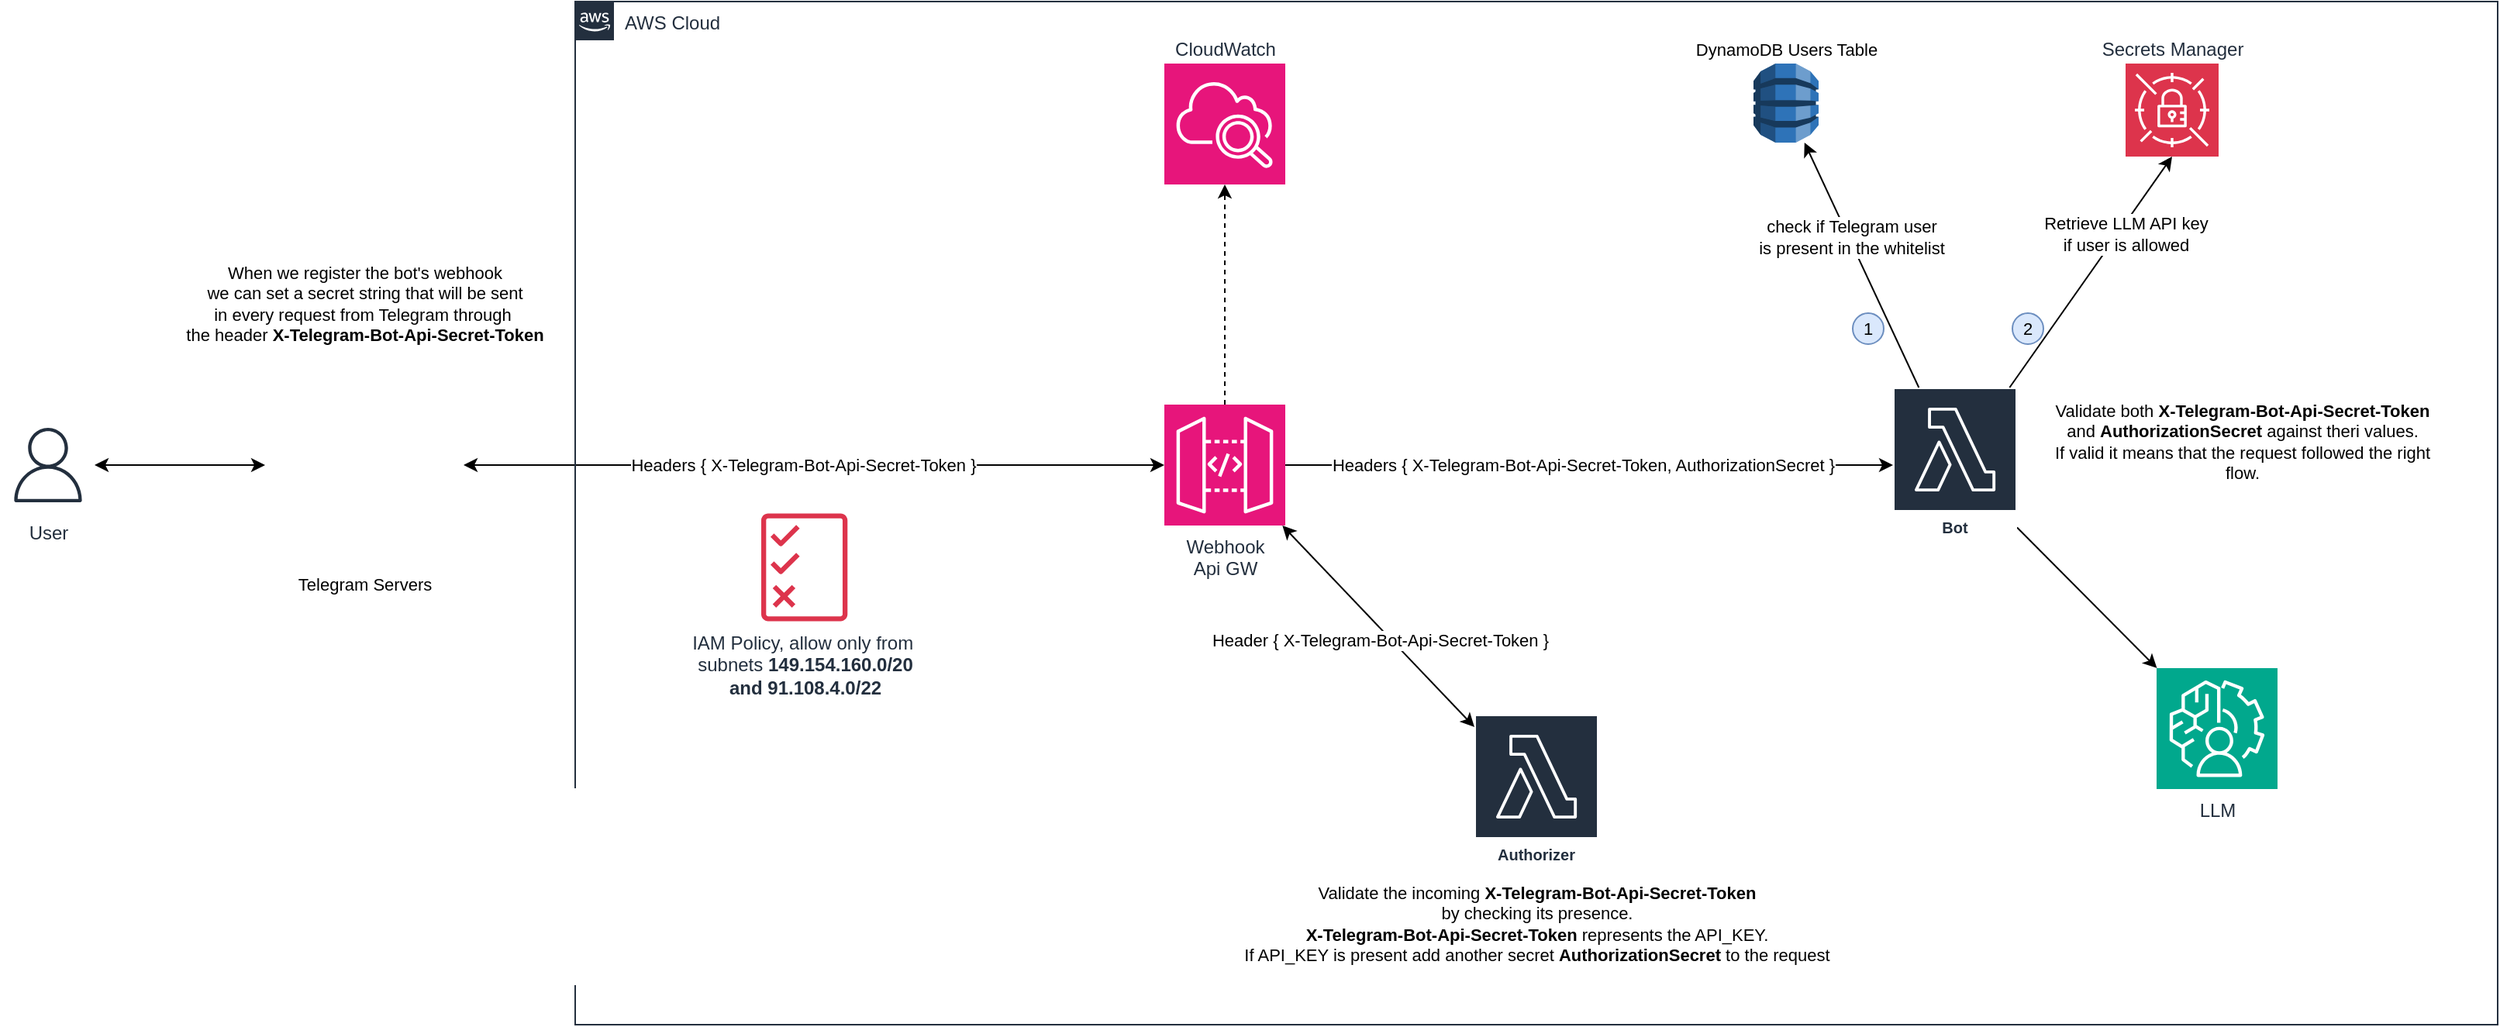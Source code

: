 <mxfile version="24.0.5" type="device">
  <diagram name="Pagina-1" id="fYTfs4sDM6bufokIppUH">
    <mxGraphModel dx="2140" dy="764" grid="1" gridSize="10" guides="1" tooltips="1" connect="1" arrows="1" fold="1" page="1" pageScale="1" pageWidth="827" pageHeight="1169" math="0" shadow="0">
      <root>
        <mxCell id="0" />
        <mxCell id="1" parent="0" />
        <mxCell id="7ggBEAi3PEVED5c9oeLr-35" style="edgeStyle=none;rounded=0;orthogonalLoop=1;jettySize=auto;html=1;strokeColor=default;align=center;verticalAlign=middle;fontFamily=Helvetica;fontSize=11;fontColor=default;labelBackgroundColor=default;endArrow=classic;" edge="1" parent="1" source="7ggBEAi3PEVED5c9oeLr-2" target="7ggBEAi3PEVED5c9oeLr-34">
          <mxGeometry relative="1" as="geometry" />
        </mxCell>
        <mxCell id="7ggBEAi3PEVED5c9oeLr-2" value="Bot" style="sketch=0;outlineConnect=0;fontColor=#232F3E;gradientColor=none;strokeColor=#ffffff;fillColor=#232F3E;dashed=0;verticalLabelPosition=middle;verticalAlign=bottom;align=center;html=1;whiteSpace=wrap;fontSize=10;fontStyle=1;spacing=3;shape=mxgraph.aws4.productIcon;prIcon=mxgraph.aws4.lambda;" vertex="1" parent="1">
          <mxGeometry x="710" y="249" width="80" height="100" as="geometry" />
        </mxCell>
        <mxCell id="7ggBEAi3PEVED5c9oeLr-4" style="rounded=0;orthogonalLoop=1;jettySize=auto;html=1;" edge="1" parent="1" source="7ggBEAi3PEVED5c9oeLr-3" target="7ggBEAi3PEVED5c9oeLr-2">
          <mxGeometry relative="1" as="geometry" />
        </mxCell>
        <mxCell id="7ggBEAi3PEVED5c9oeLr-13" value="Headers { X-Telegram-Bot-Api-Secret-Token, AuthorizationSecret }" style="edgeLabel;html=1;align=center;verticalAlign=middle;resizable=0;points=[];fontFamily=Helvetica;fontSize=11;fontColor=default;labelBackgroundColor=default;" vertex="1" connectable="0" parent="7ggBEAi3PEVED5c9oeLr-4">
          <mxGeometry x="-0.263" relative="1" as="geometry">
            <mxPoint x="47" as="offset" />
          </mxGeometry>
        </mxCell>
        <mxCell id="7ggBEAi3PEVED5c9oeLr-9" style="edgeStyle=none;rounded=0;orthogonalLoop=1;jettySize=auto;html=1;strokeColor=default;align=center;verticalAlign=middle;fontFamily=Helvetica;fontSize=11;fontColor=default;labelBackgroundColor=default;endArrow=classic;startArrow=classic;startFill=1;" edge="1" parent="1" source="7ggBEAi3PEVED5c9oeLr-3" target="7ggBEAi3PEVED5c9oeLr-8">
          <mxGeometry relative="1" as="geometry" />
        </mxCell>
        <mxCell id="7ggBEAi3PEVED5c9oeLr-10" value="Header { X-Telegram-Bot-Api-Secret-Token }" style="edgeLabel;html=1;align=center;verticalAlign=middle;resizable=0;points=[];fontFamily=Helvetica;fontSize=11;fontColor=default;labelBackgroundColor=default;" vertex="1" connectable="0" parent="7ggBEAi3PEVED5c9oeLr-9">
          <mxGeometry x="0.075" y="-5" relative="1" as="geometry">
            <mxPoint as="offset" />
          </mxGeometry>
        </mxCell>
        <mxCell id="7ggBEAi3PEVED5c9oeLr-12" style="edgeStyle=none;rounded=0;orthogonalLoop=1;jettySize=auto;html=1;strokeColor=default;align=center;verticalAlign=middle;fontFamily=Helvetica;fontSize=11;fontColor=default;labelBackgroundColor=default;endArrow=classic;dashed=1;" edge="1" parent="1" source="7ggBEAi3PEVED5c9oeLr-3" target="7ggBEAi3PEVED5c9oeLr-11">
          <mxGeometry relative="1" as="geometry" />
        </mxCell>
        <mxCell id="7ggBEAi3PEVED5c9oeLr-3" value="Webhook &lt;br&gt;Api GW" style="sketch=0;points=[[0,0,0],[0.25,0,0],[0.5,0,0],[0.75,0,0],[1,0,0],[0,1,0],[0.25,1,0],[0.5,1,0],[0.75,1,0],[1,1,0],[0,0.25,0],[0,0.5,0],[0,0.75,0],[1,0.25,0],[1,0.5,0],[1,0.75,0]];outlineConnect=0;fontColor=#232F3E;fillColor=#E7157B;strokeColor=#ffffff;dashed=0;verticalLabelPosition=bottom;verticalAlign=top;align=center;html=1;fontSize=12;fontStyle=0;aspect=fixed;shape=mxgraph.aws4.resourceIcon;resIcon=mxgraph.aws4.api_gateway;" vertex="1" parent="1">
          <mxGeometry x="240" y="260" width="78" height="78" as="geometry" />
        </mxCell>
        <mxCell id="7ggBEAi3PEVED5c9oeLr-6" style="edgeStyle=none;rounded=0;orthogonalLoop=1;jettySize=auto;html=1;strokeColor=default;align=center;verticalAlign=middle;fontFamily=Helvetica;fontSize=11;fontColor=default;labelBackgroundColor=default;endArrow=classic;startArrow=classic;startFill=1;" edge="1" parent="1" source="7ggBEAi3PEVED5c9oeLr-5" target="7ggBEAi3PEVED5c9oeLr-3">
          <mxGeometry relative="1" as="geometry" />
        </mxCell>
        <mxCell id="7ggBEAi3PEVED5c9oeLr-7" value="Headers { X-Telegram-Bot-Api-Secret-Token }" style="edgeLabel;html=1;align=center;verticalAlign=middle;resizable=0;points=[];fontFamily=Helvetica;fontSize=11;fontColor=default;labelBackgroundColor=default;" vertex="1" connectable="0" parent="7ggBEAi3PEVED5c9oeLr-6">
          <mxGeometry x="-0.309" y="-1" relative="1" as="geometry">
            <mxPoint x="63" y="-1" as="offset" />
          </mxGeometry>
        </mxCell>
        <mxCell id="7ggBEAi3PEVED5c9oeLr-5" value="Telegram&amp;nbsp;Servers" style="shape=image;html=1;verticalAlign=top;verticalLabelPosition=bottom;labelBackgroundColor=#ffffff;imageAspect=0;aspect=fixed;image=https://cdn1.iconfinder.com/data/icons/unicons-line-vol-6/24/telegram-128.png;fontFamily=Helvetica;fontSize=11;fontColor=default;" vertex="1" parent="1">
          <mxGeometry x="-340" y="235" width="128" height="128" as="geometry" />
        </mxCell>
        <mxCell id="7ggBEAi3PEVED5c9oeLr-8" value="Authorizer" style="sketch=0;outlineConnect=0;fontColor=#232F3E;gradientColor=none;strokeColor=#ffffff;fillColor=#232F3E;dashed=0;verticalLabelPosition=middle;verticalAlign=bottom;align=center;html=1;whiteSpace=wrap;fontSize=10;fontStyle=1;spacing=3;shape=mxgraph.aws4.productIcon;prIcon=mxgraph.aws4.lambda;" vertex="1" parent="1">
          <mxGeometry x="440" y="460" width="80" height="100" as="geometry" />
        </mxCell>
        <mxCell id="7ggBEAi3PEVED5c9oeLr-11" value="CloudWatch" style="sketch=0;points=[[0,0,0],[0.25,0,0],[0.5,0,0],[0.75,0,0],[1,0,0],[0,1,0],[0.25,1,0],[0.5,1,0],[0.75,1,0],[1,1,0],[0,0.25,0],[0,0.5,0],[0,0.75,0],[1,0.25,0],[1,0.5,0],[1,0.75,0]];points=[[0,0,0],[0.25,0,0],[0.5,0,0],[0.75,0,0],[1,0,0],[0,1,0],[0.25,1,0],[0.5,1,0],[0.75,1,0],[1,1,0],[0,0.25,0],[0,0.5,0],[0,0.75,0],[1,0.25,0],[1,0.5,0],[1,0.75,0]];outlineConnect=0;fontColor=#232F3E;fillColor=#E7157B;strokeColor=#ffffff;dashed=0;verticalLabelPosition=top;verticalAlign=bottom;align=center;html=1;fontSize=12;fontStyle=0;aspect=fixed;shape=mxgraph.aws4.resourceIcon;resIcon=mxgraph.aws4.cloudwatch_2;fontFamily=Helvetica;labelBackgroundColor=default;labelPosition=center;" vertex="1" parent="1">
          <mxGeometry x="240" y="40" width="78" height="78" as="geometry" />
        </mxCell>
        <mxCell id="7ggBEAi3PEVED5c9oeLr-14" value="IAM Policy, allow only from&amp;nbsp;&lt;br&gt;subnets &lt;b&gt;149.154.160.0/20 &lt;br&gt;and&lt;/b&gt;&amp;nbsp;&lt;b&gt;91.108.4.0/22&lt;/b&gt;" style="sketch=0;outlineConnect=0;fontColor=#232F3E;gradientColor=none;fillColor=#DD344C;strokeColor=none;dashed=0;verticalLabelPosition=bottom;verticalAlign=top;align=center;html=1;fontSize=12;fontStyle=0;aspect=fixed;pointerEvents=1;shape=mxgraph.aws4.permissions;fontFamily=Helvetica;labelBackgroundColor=default;" vertex="1" parent="1">
          <mxGeometry x="-20" y="330" width="55.64" height="70" as="geometry" />
        </mxCell>
        <mxCell id="7ggBEAi3PEVED5c9oeLr-15" value="Validate the incoming &lt;b&gt;X-Telegram-Bot-Api-Secret-Token&lt;/b&gt;&lt;br&gt;by checking its presence.&lt;br&gt;&lt;b&gt;X-Telegram-Bot-Api-Secret-Token &lt;/b&gt;represents the API_KEY.&lt;div&gt;If API_KEY is present add another secret &lt;b&gt;AuthorizationSecret&lt;/b&gt;&amp;nbsp;to the request&lt;/div&gt;" style="text;html=1;align=center;verticalAlign=middle;resizable=0;points=[];autosize=1;strokeColor=none;fillColor=none;fontFamily=Helvetica;fontSize=11;fontColor=default;labelBackgroundColor=default;" vertex="1" parent="1">
          <mxGeometry x="280" y="560" width="400" height="70" as="geometry" />
        </mxCell>
        <mxCell id="7ggBEAi3PEVED5c9oeLr-16" value="Validate both &lt;b&gt;X-Telegram-Bot-Api-Secret-Token&lt;/b&gt;&lt;div&gt;and &lt;b&gt;AuthorizationSecret &lt;/b&gt;against theri values.&lt;/div&gt;&lt;div&gt;If valid it means that the request followed the right&lt;/div&gt;&lt;div&gt;flow.&lt;/div&gt;" style="text;html=1;align=center;verticalAlign=middle;resizable=0;points=[];autosize=1;strokeColor=none;fillColor=none;fontFamily=Helvetica;fontSize=11;fontColor=default;labelBackgroundColor=default;" vertex="1" parent="1">
          <mxGeometry x="800" y="249" width="270" height="70" as="geometry" />
        </mxCell>
        <mxCell id="7ggBEAi3PEVED5c9oeLr-17" value="AWS Cloud" style="points=[[0,0],[0.25,0],[0.5,0],[0.75,0],[1,0],[1,0.25],[1,0.5],[1,0.75],[1,1],[0.75,1],[0.5,1],[0.25,1],[0,1],[0,0.75],[0,0.5],[0,0.25]];outlineConnect=0;gradientColor=none;html=1;whiteSpace=wrap;fontSize=12;fontStyle=0;container=1;pointerEvents=0;collapsible=0;recursiveResize=0;shape=mxgraph.aws4.group;grIcon=mxgraph.aws4.group_aws_cloud_alt;strokeColor=#232F3E;fillColor=none;verticalAlign=top;align=left;spacingLeft=30;fontColor=#232F3E;dashed=0;fontFamily=Helvetica;labelBackgroundColor=default;" vertex="1" parent="1">
          <mxGeometry x="-140" width="1240" height="660" as="geometry" />
        </mxCell>
        <mxCell id="7ggBEAi3PEVED5c9oeLr-21" value="DynamoDB Users Table" style="outlineConnect=0;dashed=0;verticalLabelPosition=top;verticalAlign=bottom;align=center;html=1;shape=mxgraph.aws3.dynamo_db;fillColor=#2E73B8;gradientColor=none;fontFamily=Helvetica;fontSize=11;fontColor=default;labelBackgroundColor=default;labelPosition=center;" vertex="1" parent="7ggBEAi3PEVED5c9oeLr-17">
          <mxGeometry x="760" y="40" width="42" height="51" as="geometry" />
        </mxCell>
        <mxCell id="7ggBEAi3PEVED5c9oeLr-24" value="Secrets Manager" style="sketch=0;points=[[0,0,0],[0.25,0,0],[0.5,0,0],[0.75,0,0],[1,0,0],[0,1,0],[0.25,1,0],[0.5,1,0],[0.75,1,0],[1,1,0],[0,0.25,0],[0,0.5,0],[0,0.75,0],[1,0.25,0],[1,0.5,0],[1,0.75,0]];outlineConnect=0;fontColor=#232F3E;fillColor=#DD344C;strokeColor=#ffffff;dashed=0;verticalLabelPosition=top;verticalAlign=bottom;align=center;html=1;fontSize=12;fontStyle=0;aspect=fixed;shape=mxgraph.aws4.resourceIcon;resIcon=mxgraph.aws4.secrets_manager;fontFamily=Helvetica;labelBackgroundColor=default;labelPosition=center;" vertex="1" parent="7ggBEAi3PEVED5c9oeLr-17">
          <mxGeometry x="1000" y="40" width="60" height="60" as="geometry" />
        </mxCell>
        <mxCell id="7ggBEAi3PEVED5c9oeLr-27" value="2" style="ellipse;whiteSpace=wrap;html=1;fontFamily=Helvetica;fontSize=11;labelBackgroundColor=none;fillColor=#dae8fc;strokeColor=#6c8ebf;" vertex="1" parent="7ggBEAi3PEVED5c9oeLr-17">
          <mxGeometry x="927" y="201" width="20" height="20" as="geometry" />
        </mxCell>
        <mxCell id="7ggBEAi3PEVED5c9oeLr-30" value="1" style="ellipse;whiteSpace=wrap;html=1;fontFamily=Helvetica;fontSize=11;labelBackgroundColor=none;fillColor=#dae8fc;strokeColor=#6c8ebf;" vertex="1" parent="7ggBEAi3PEVED5c9oeLr-17">
          <mxGeometry x="824" y="201" width="20" height="20" as="geometry" />
        </mxCell>
        <mxCell id="7ggBEAi3PEVED5c9oeLr-34" value="LLM" style="sketch=0;points=[[0,0,0],[0.25,0,0],[0.5,0,0],[0.75,0,0],[1,0,0],[0,1,0],[0.25,1,0],[0.5,1,0],[0.75,1,0],[1,1,0],[0,0.25,0],[0,0.5,0],[0,0.75,0],[1,0.25,0],[1,0.5,0],[1,0.75,0]];outlineConnect=0;fontColor=#232F3E;fillColor=#01A88D;strokeColor=#ffffff;dashed=0;verticalLabelPosition=bottom;verticalAlign=top;align=center;html=1;fontSize=12;fontStyle=0;aspect=fixed;shape=mxgraph.aws4.resourceIcon;resIcon=mxgraph.aws4.augmented_ai;fontFamily=Helvetica;labelBackgroundColor=default;" vertex="1" parent="7ggBEAi3PEVED5c9oeLr-17">
          <mxGeometry x="1020" y="430" width="78" height="78" as="geometry" />
        </mxCell>
        <mxCell id="7ggBEAi3PEVED5c9oeLr-19" style="edgeStyle=none;rounded=0;orthogonalLoop=1;jettySize=auto;html=1;strokeColor=default;align=center;verticalAlign=middle;fontFamily=Helvetica;fontSize=11;fontColor=default;labelBackgroundColor=default;endArrow=classic;startArrow=classic;startFill=1;" edge="1" parent="1" source="7ggBEAi3PEVED5c9oeLr-18" target="7ggBEAi3PEVED5c9oeLr-5">
          <mxGeometry relative="1" as="geometry" />
        </mxCell>
        <mxCell id="7ggBEAi3PEVED5c9oeLr-18" value="User" style="sketch=0;outlineConnect=0;fontColor=#232F3E;gradientColor=none;strokeColor=#232F3E;fillColor=#ffffff;dashed=0;verticalLabelPosition=bottom;verticalAlign=top;align=center;html=1;fontSize=12;fontStyle=0;aspect=fixed;shape=mxgraph.aws4.resourceIcon;resIcon=mxgraph.aws4.user;fontFamily=Helvetica;labelBackgroundColor=default;" vertex="1" parent="1">
          <mxGeometry x="-510" y="269" width="60" height="60" as="geometry" />
        </mxCell>
        <mxCell id="7ggBEAi3PEVED5c9oeLr-20" value="When we register the bot&#39;s webhook&lt;br&gt;we can set a secret string that will be sent&lt;div&gt;in every request from Telegram through&amp;nbsp;&lt;/div&gt;&lt;div&gt;the header &lt;b&gt;X-Telegram-Bot-Api-Secret-Token&lt;/b&gt;&lt;/div&gt;" style="text;html=1;align=center;verticalAlign=middle;resizable=0;points=[];autosize=1;strokeColor=none;fillColor=none;fontFamily=Helvetica;fontSize=11;fontColor=default;labelBackgroundColor=default;" vertex="1" parent="1">
          <mxGeometry x="-401" y="160" width="250" height="70" as="geometry" />
        </mxCell>
        <mxCell id="7ggBEAi3PEVED5c9oeLr-22" style="edgeStyle=none;rounded=0;orthogonalLoop=1;jettySize=auto;html=1;strokeColor=default;align=center;verticalAlign=middle;fontFamily=Helvetica;fontSize=11;fontColor=default;labelBackgroundColor=default;endArrow=classic;" edge="1" parent="1" source="7ggBEAi3PEVED5c9oeLr-2" target="7ggBEAi3PEVED5c9oeLr-21">
          <mxGeometry relative="1" as="geometry" />
        </mxCell>
        <mxCell id="7ggBEAi3PEVED5c9oeLr-23" value="check if Telegram user&lt;br&gt;is present in the whitelist" style="edgeLabel;html=1;align=center;verticalAlign=middle;resizable=0;points=[];fontFamily=Helvetica;fontSize=11;fontColor=default;labelBackgroundColor=default;" vertex="1" connectable="0" parent="7ggBEAi3PEVED5c9oeLr-22">
          <mxGeometry x="0.221" y="-1" relative="1" as="geometry">
            <mxPoint as="offset" />
          </mxGeometry>
        </mxCell>
        <mxCell id="7ggBEAi3PEVED5c9oeLr-25" style="edgeStyle=none;rounded=0;orthogonalLoop=1;jettySize=auto;html=1;entryX=0.5;entryY=1;entryDx=0;entryDy=0;entryPerimeter=0;strokeColor=default;align=center;verticalAlign=middle;fontFamily=Helvetica;fontSize=11;fontColor=default;labelBackgroundColor=default;endArrow=classic;" edge="1" parent="1" source="7ggBEAi3PEVED5c9oeLr-2" target="7ggBEAi3PEVED5c9oeLr-24">
          <mxGeometry relative="1" as="geometry" />
        </mxCell>
        <mxCell id="7ggBEAi3PEVED5c9oeLr-26" value="Retrieve LLM API key&lt;br&gt;if user is allowed" style="edgeLabel;html=1;align=center;verticalAlign=middle;resizable=0;points=[];fontFamily=Helvetica;fontSize=11;fontColor=default;labelBackgroundColor=default;" vertex="1" connectable="0" parent="7ggBEAi3PEVED5c9oeLr-25">
          <mxGeometry x="0.11" y="2" relative="1" as="geometry">
            <mxPoint x="18" y="-15" as="offset" />
          </mxGeometry>
        </mxCell>
      </root>
    </mxGraphModel>
  </diagram>
</mxfile>
